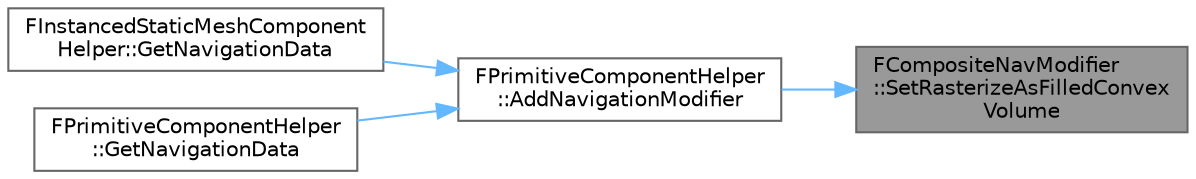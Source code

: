 digraph "FCompositeNavModifier::SetRasterizeAsFilledConvexVolume"
{
 // INTERACTIVE_SVG=YES
 // LATEX_PDF_SIZE
  bgcolor="transparent";
  edge [fontname=Helvetica,fontsize=10,labelfontname=Helvetica,labelfontsize=10];
  node [fontname=Helvetica,fontsize=10,shape=box,height=0.2,width=0.4];
  rankdir="RL";
  Node1 [id="Node000001",label="FCompositeNavModifier\l::SetRasterizeAsFilledConvex\lVolume",height=0.2,width=0.4,color="gray40", fillcolor="grey60", style="filled", fontcolor="black",tooltip=" "];
  Node1 -> Node2 [id="edge1_Node000001_Node000002",dir="back",color="steelblue1",style="solid",tooltip=" "];
  Node2 [id="Node000002",label="FPrimitiveComponentHelper\l::AddNavigationModifier",height=0.2,width=0.4,color="grey40", fillcolor="white", style="filled",URL="$db/dda/classFPrimitiveComponentHelper.html#aa557ac6b1ab4625982e2c55a43dfafbd",tooltip=" "];
  Node2 -> Node3 [id="edge2_Node000002_Node000003",dir="back",color="steelblue1",style="solid",tooltip=" "];
  Node3 [id="Node000003",label="FInstancedStaticMeshComponent\lHelper::GetNavigationData",height=0.2,width=0.4,color="grey40", fillcolor="white", style="filled",URL="$df/d11/classFInstancedStaticMeshComponentHelper.html#a974c514706aeddc93dc5fceb7ce7373f",tooltip=" "];
  Node2 -> Node4 [id="edge3_Node000002_Node000004",dir="back",color="steelblue1",style="solid",tooltip=" "];
  Node4 [id="Node000004",label="FPrimitiveComponentHelper\l::GetNavigationData",height=0.2,width=0.4,color="grey40", fillcolor="white", style="filled",URL="$db/dda/classFPrimitiveComponentHelper.html#a88a7dcf8b7bd375f9f0248c74adb2d79",tooltip=" "];
}
